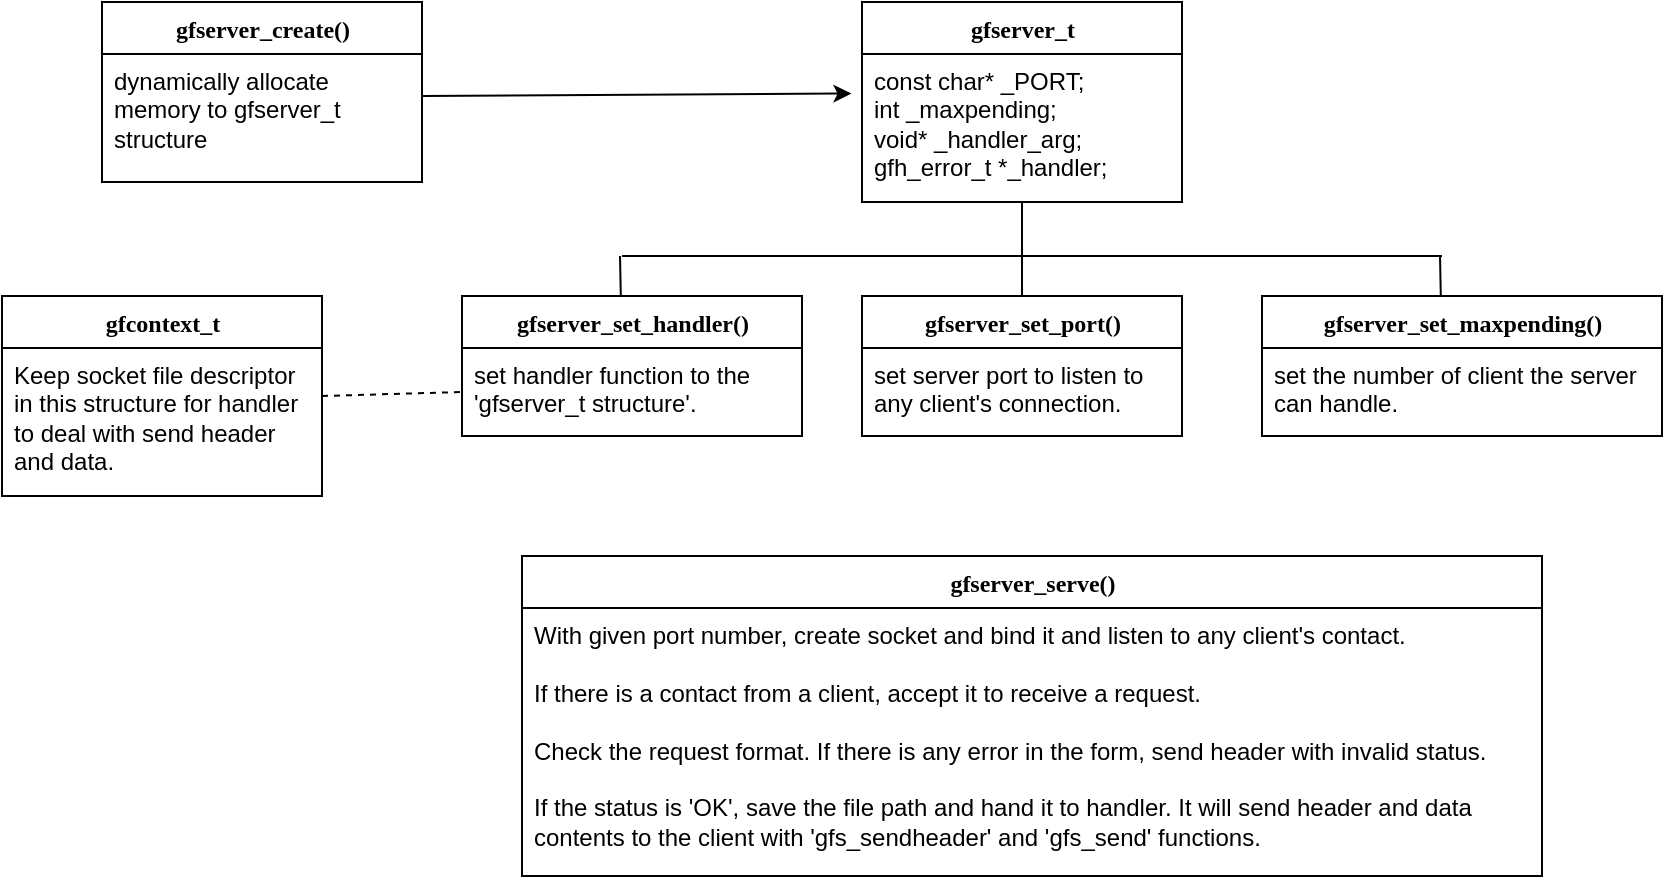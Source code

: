 <mxfile version="14.2.6" type="github">
  <diagram name="Page-1" id="9f46799a-70d6-7492-0946-bef42562c5a5">
    <mxGraphModel dx="705" dy="425" grid="1" gridSize="10" guides="1" tooltips="1" connect="1" arrows="1" fold="1" page="1" pageScale="1" pageWidth="1100" pageHeight="850" background="#ffffff" math="0" shadow="0">
      <root>
        <mxCell id="0" />
        <mxCell id="1" parent="0" />
        <mxCell id="78961159f06e98e8-17" value="gfserver_create()" style="swimlane;html=1;fontStyle=1;align=center;verticalAlign=top;childLayout=stackLayout;horizontal=1;startSize=26;horizontalStack=0;resizeParent=1;resizeLast=0;collapsible=1;marginBottom=0;swimlaneFillColor=#ffffff;rounded=0;shadow=0;comic=0;labelBackgroundColor=none;strokeWidth=1;fillColor=none;fontFamily=Verdana;fontSize=12" parent="1" vertex="1">
          <mxGeometry x="90" y="83" width="160" height="90" as="geometry" />
        </mxCell>
        <mxCell id="78961159f06e98e8-21" value="dynamically allocate memory to gfserver_t structure&amp;nbsp;" style="text;html=1;strokeColor=none;fillColor=none;align=left;verticalAlign=top;spacingLeft=4;spacingRight=4;whiteSpace=wrap;overflow=hidden;rotatable=0;points=[[0,0.5],[1,0.5]];portConstraint=eastwest;" parent="78961159f06e98e8-17" vertex="1">
          <mxGeometry y="26" width="160" height="64" as="geometry" />
        </mxCell>
        <mxCell id="_0bRraTdc4MMUMsmxNFb-3" value="gfserver_t" style="swimlane;html=1;fontStyle=1;align=center;verticalAlign=top;childLayout=stackLayout;horizontal=1;startSize=26;horizontalStack=0;resizeParent=1;resizeLast=0;collapsible=1;marginBottom=0;swimlaneFillColor=#ffffff;rounded=0;shadow=0;comic=0;labelBackgroundColor=none;strokeWidth=1;fillColor=none;fontFamily=Verdana;fontSize=12" vertex="1" parent="1">
          <mxGeometry x="470" y="83" width="160" height="100" as="geometry" />
        </mxCell>
        <mxCell id="_0bRraTdc4MMUMsmxNFb-4" value="const char* _PORT;&lt;br&gt;int _maxpending;&lt;br&gt;void* _handler_arg;&lt;br&gt;gfh_error_t *_handler;" style="text;html=1;strokeColor=none;fillColor=none;align=left;verticalAlign=top;spacingLeft=4;spacingRight=4;whiteSpace=wrap;overflow=hidden;rotatable=0;points=[[0,0.5],[1,0.5]];portConstraint=eastwest;" vertex="1" parent="_0bRraTdc4MMUMsmxNFb-3">
          <mxGeometry y="26" width="160" height="74" as="geometry" />
        </mxCell>
        <mxCell id="_0bRraTdc4MMUMsmxNFb-5" value="gfserver_set_handler()" style="swimlane;html=1;fontStyle=1;align=center;verticalAlign=top;childLayout=stackLayout;horizontal=1;startSize=26;horizontalStack=0;resizeParent=1;resizeLast=0;collapsible=1;marginBottom=0;swimlaneFillColor=#ffffff;rounded=0;shadow=0;comic=0;labelBackgroundColor=none;strokeWidth=1;fillColor=none;fontFamily=Verdana;fontSize=12" vertex="1" parent="1">
          <mxGeometry x="270" y="230" width="170" height="70" as="geometry" />
        </mxCell>
        <mxCell id="_0bRraTdc4MMUMsmxNFb-6" value="set handler function to the &#39;gfserver_t structure&#39;." style="text;html=1;strokeColor=none;fillColor=none;align=left;verticalAlign=top;spacingLeft=4;spacingRight=4;whiteSpace=wrap;overflow=hidden;rotatable=0;points=[[0,0.5],[1,0.5]];portConstraint=eastwest;" vertex="1" parent="_0bRraTdc4MMUMsmxNFb-5">
          <mxGeometry y="26" width="170" height="44" as="geometry" />
        </mxCell>
        <mxCell id="_0bRraTdc4MMUMsmxNFb-7" value="gfserver_set_port()" style="swimlane;html=1;fontStyle=1;align=center;verticalAlign=top;childLayout=stackLayout;horizontal=1;startSize=26;horizontalStack=0;resizeParent=1;resizeLast=0;collapsible=1;marginBottom=0;swimlaneFillColor=#ffffff;rounded=0;shadow=0;comic=0;labelBackgroundColor=none;strokeWidth=1;fillColor=none;fontFamily=Verdana;fontSize=12" vertex="1" parent="1">
          <mxGeometry x="470" y="230" width="160" height="70" as="geometry" />
        </mxCell>
        <mxCell id="_0bRraTdc4MMUMsmxNFb-8" value="set server port to listen to any client&#39;s connection.&amp;nbsp;" style="text;html=1;strokeColor=none;fillColor=none;align=left;verticalAlign=top;spacingLeft=4;spacingRight=4;whiteSpace=wrap;overflow=hidden;rotatable=0;points=[[0,0.5],[1,0.5]];portConstraint=eastwest;" vertex="1" parent="_0bRraTdc4MMUMsmxNFb-7">
          <mxGeometry y="26" width="160" height="44" as="geometry" />
        </mxCell>
        <mxCell id="_0bRraTdc4MMUMsmxNFb-9" value="gfserver_set_maxpending()" style="swimlane;html=1;fontStyle=1;align=center;verticalAlign=top;childLayout=stackLayout;horizontal=1;startSize=26;horizontalStack=0;resizeParent=1;resizeLast=0;collapsible=1;marginBottom=0;swimlaneFillColor=#ffffff;rounded=0;shadow=0;comic=0;labelBackgroundColor=none;strokeWidth=1;fillColor=none;fontFamily=Verdana;fontSize=12" vertex="1" parent="1">
          <mxGeometry x="670" y="230" width="200" height="70" as="geometry" />
        </mxCell>
        <mxCell id="_0bRraTdc4MMUMsmxNFb-10" value="set the number of client the server can handle.&amp;nbsp;" style="text;html=1;strokeColor=none;fillColor=none;align=left;verticalAlign=top;spacingLeft=4;spacingRight=4;whiteSpace=wrap;overflow=hidden;rotatable=0;points=[[0,0.5],[1,0.5]];portConstraint=eastwest;" vertex="1" parent="_0bRraTdc4MMUMsmxNFb-9">
          <mxGeometry y="26" width="200" height="44" as="geometry" />
        </mxCell>
        <mxCell id="_0bRraTdc4MMUMsmxNFb-12" value="" style="endArrow=none;html=1;exitX=0.5;exitY=0;exitDx=0;exitDy=0;" edge="1" parent="1" source="_0bRraTdc4MMUMsmxNFb-7">
          <mxGeometry width="50" height="50" relative="1" as="geometry">
            <mxPoint x="500" y="233" as="sourcePoint" />
            <mxPoint x="550" y="183" as="targetPoint" />
          </mxGeometry>
        </mxCell>
        <mxCell id="_0bRraTdc4MMUMsmxNFb-13" value="" style="endArrow=none;html=1;exitX=0.5;exitY=0;exitDx=0;exitDy=0;" edge="1" parent="1">
          <mxGeometry width="50" height="50" relative="1" as="geometry">
            <mxPoint x="349.41" y="230" as="sourcePoint" />
            <mxPoint x="349" y="210" as="targetPoint" />
          </mxGeometry>
        </mxCell>
        <mxCell id="_0bRraTdc4MMUMsmxNFb-14" value="" style="endArrow=none;html=1;exitX=0.5;exitY=0;exitDx=0;exitDy=0;" edge="1" parent="1">
          <mxGeometry width="50" height="50" relative="1" as="geometry">
            <mxPoint x="759.41" y="230" as="sourcePoint" />
            <mxPoint x="759" y="210" as="targetPoint" />
          </mxGeometry>
        </mxCell>
        <mxCell id="_0bRraTdc4MMUMsmxNFb-15" value="" style="endArrow=none;html=1;" edge="1" parent="1">
          <mxGeometry width="50" height="50" relative="1" as="geometry">
            <mxPoint x="350" y="210" as="sourcePoint" />
            <mxPoint x="760" y="210" as="targetPoint" />
          </mxGeometry>
        </mxCell>
        <mxCell id="_0bRraTdc4MMUMsmxNFb-16" value="gfserver_serve()" style="swimlane;html=1;fontStyle=1;align=center;verticalAlign=top;childLayout=stackLayout;horizontal=1;startSize=26;horizontalStack=0;resizeParent=1;resizeLast=0;collapsible=1;marginBottom=0;swimlaneFillColor=#ffffff;rounded=0;shadow=0;comic=0;labelBackgroundColor=none;strokeWidth=1;fillColor=none;fontFamily=Verdana;fontSize=12" vertex="1" parent="1">
          <mxGeometry x="300" y="360" width="510" height="160" as="geometry" />
        </mxCell>
        <mxCell id="_0bRraTdc4MMUMsmxNFb-17" value="With given port number, create socket and bind it and listen to any client&#39;s contact.&lt;br&gt;&lt;br&gt;If there is a contact from a client, accept it to receive a request.&amp;nbsp;&lt;br&gt;&lt;br&gt;Check the request format. If there is any error in the form, send header with invalid status.&lt;br&gt;&lt;br&gt;If the status is &#39;OK&#39;, save the file path and hand it to handler. It will send header and data contents to the client with &#39;gfs_sendheader&#39; and &#39;gfs_send&#39; functions." style="text;html=1;strokeColor=none;fillColor=none;align=left;verticalAlign=top;spacingLeft=4;spacingRight=4;whiteSpace=wrap;overflow=hidden;rotatable=0;points=[[0,0.5],[1,0.5]];portConstraint=eastwest;" vertex="1" parent="_0bRraTdc4MMUMsmxNFb-16">
          <mxGeometry y="26" width="510" height="134" as="geometry" />
        </mxCell>
        <mxCell id="_0bRraTdc4MMUMsmxNFb-20" value="gfcontext_t" style="swimlane;html=1;fontStyle=1;align=center;verticalAlign=top;childLayout=stackLayout;horizontal=1;startSize=26;horizontalStack=0;resizeParent=1;resizeLast=0;collapsible=1;marginBottom=0;swimlaneFillColor=#ffffff;rounded=0;shadow=0;comic=0;labelBackgroundColor=none;strokeWidth=1;fillColor=none;fontFamily=Verdana;fontSize=12" vertex="1" parent="1">
          <mxGeometry x="40" y="230" width="160" height="100" as="geometry" />
        </mxCell>
        <mxCell id="_0bRraTdc4MMUMsmxNFb-21" value="Keep socket file descriptor in this structure for handler to deal with send header and data." style="text;html=1;strokeColor=none;fillColor=none;align=left;verticalAlign=top;spacingLeft=4;spacingRight=4;whiteSpace=wrap;overflow=hidden;rotatable=0;points=[[0,0.5],[1,0.5]];portConstraint=eastwest;" vertex="1" parent="_0bRraTdc4MMUMsmxNFb-20">
          <mxGeometry y="26" width="160" height="74" as="geometry" />
        </mxCell>
        <mxCell id="_0bRraTdc4MMUMsmxNFb-22" value="" style="endArrow=classic;html=1;entryX=-0.033;entryY=0.267;entryDx=0;entryDy=0;entryPerimeter=0;" edge="1" parent="1" target="_0bRraTdc4MMUMsmxNFb-4">
          <mxGeometry width="50" height="50" relative="1" as="geometry">
            <mxPoint x="250" y="130" as="sourcePoint" />
            <mxPoint x="300" y="80" as="targetPoint" />
          </mxGeometry>
        </mxCell>
        <mxCell id="_0bRraTdc4MMUMsmxNFb-25" value="" style="endArrow=none;dashed=1;html=1;entryX=0;entryY=0.5;entryDx=0;entryDy=0;" edge="1" parent="1" target="_0bRraTdc4MMUMsmxNFb-6">
          <mxGeometry width="50" height="50" relative="1" as="geometry">
            <mxPoint x="200" y="280" as="sourcePoint" />
            <mxPoint x="250" y="230" as="targetPoint" />
          </mxGeometry>
        </mxCell>
      </root>
    </mxGraphModel>
  </diagram>
</mxfile>
